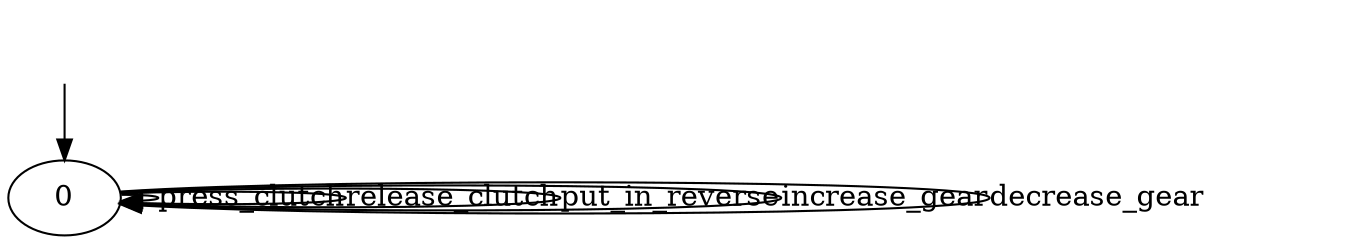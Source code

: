 digraph "output/gearbox_dfa_a" {
0 [label=0];
0 -> 0  [label=press_clutch];
0 -> 0  [label=release_clutch];
0 -> 0  [label=put_in_reverse];
0 -> 0  [label=increase_gear];
0 -> 0  [label=decrease_gear];
__start0 [label="", shape=none];
__start0 -> 0  [label=""];
}

